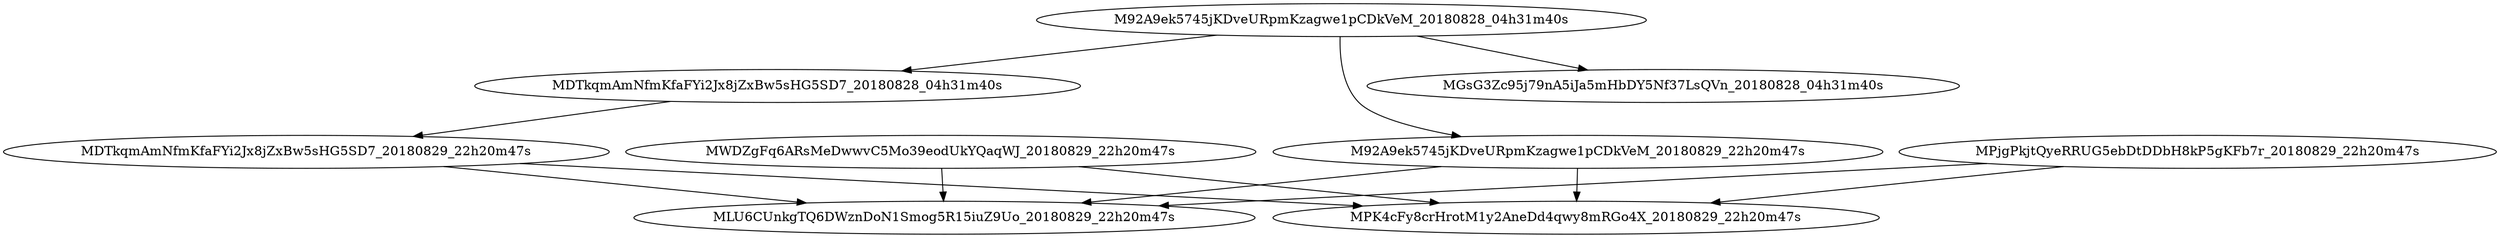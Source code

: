 digraph{rankdir=TB;MDTkqmAmNfmKfaFYi2Jx8jZxBw5sHG5SD7_20180829_22h20m47s -> MLU6CUnkgTQ6DWznDoN1Smog5R15iuZ9Uo_20180829_22h20m47s;
MPjgPkjtQyeRRUG5ebDtDDbH8kP5gKFb7r_20180829_22h20m47s -> MPK4cFy8crHrotM1y2AneDd4qwy8mRGo4X_20180829_22h20m47s;
MDTkqmAmNfmKfaFYi2Jx8jZxBw5sHG5SD7_20180829_22h20m47s -> MPK4cFy8crHrotM1y2AneDd4qwy8mRGo4X_20180829_22h20m47s;
MDTkqmAmNfmKfaFYi2Jx8jZxBw5sHG5SD7_20180828_04h31m40s -> MDTkqmAmNfmKfaFYi2Jx8jZxBw5sHG5SD7_20180829_22h20m47s;
M92A9ek5745jKDveURpmKzagwe1pCDkVeM_20180828_04h31m40s -> MGsG3Zc95j79nA5iJa5mHbDY5Nf37LsQVn_20180828_04h31m40s;
M92A9ek5745jKDveURpmKzagwe1pCDkVeM_20180829_22h20m47s -> MLU6CUnkgTQ6DWznDoN1Smog5R15iuZ9Uo_20180829_22h20m47s;
M92A9ek5745jKDveURpmKzagwe1pCDkVeM_20180829_22h20m47s -> MPK4cFy8crHrotM1y2AneDd4qwy8mRGo4X_20180829_22h20m47s;
MPjgPkjtQyeRRUG5ebDtDDbH8kP5gKFb7r_20180829_22h20m47s -> MLU6CUnkgTQ6DWznDoN1Smog5R15iuZ9Uo_20180829_22h20m47s;
M92A9ek5745jKDveURpmKzagwe1pCDkVeM_20180828_04h31m40s -> M92A9ek5745jKDveURpmKzagwe1pCDkVeM_20180829_22h20m47s;
MWDZgFq6ARsMeDwwvC5Mo39eodUkYQaqWJ_20180829_22h20m47s -> MPK4cFy8crHrotM1y2AneDd4qwy8mRGo4X_20180829_22h20m47s;
M92A9ek5745jKDveURpmKzagwe1pCDkVeM_20180828_04h31m40s -> MDTkqmAmNfmKfaFYi2Jx8jZxBw5sHG5SD7_20180828_04h31m40s;
MWDZgFq6ARsMeDwwvC5Mo39eodUkYQaqWJ_20180829_22h20m47s -> MLU6CUnkgTQ6DWznDoN1Smog5R15iuZ9Uo_20180829_22h20m47s;
}